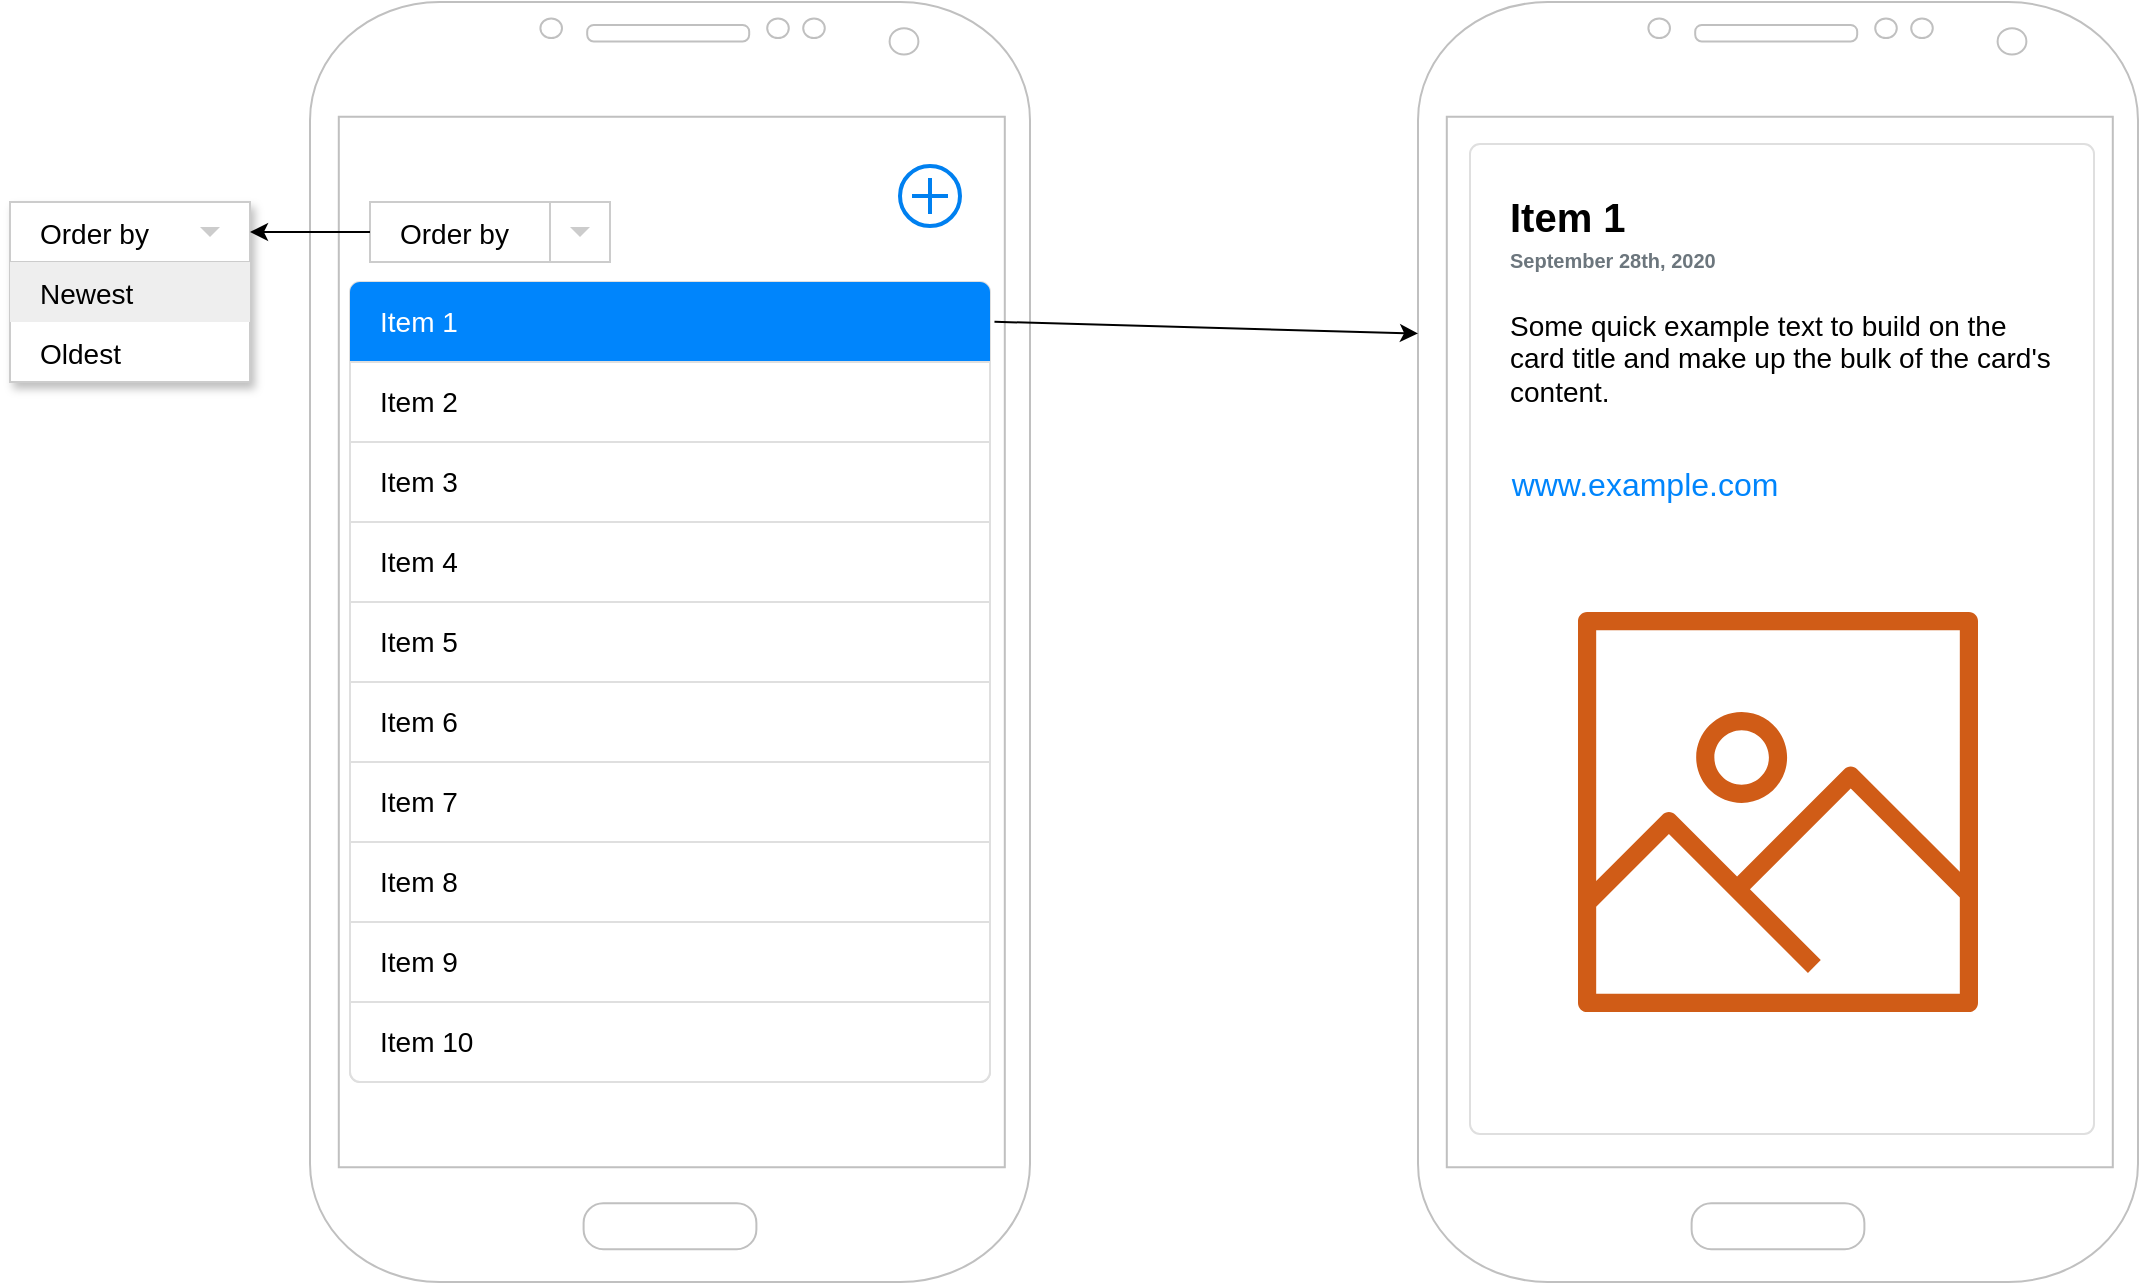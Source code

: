 <mxfile version="13.6.0" type="device"><diagram name="Page-1" id="03018318-947c-dd8e-b7a3-06fadd420f32"><mxGraphModel dx="2321" dy="682" grid="0" gridSize="10" guides="1" tooltips="1" connect="1" arrows="1" fold="1" page="1" pageScale="1" pageWidth="1100" pageHeight="850" background="#ffffff" math="0" shadow="0"><root><mxCell id="0"/><mxCell id="1" parent="0"/><mxCell id="3rKy2OigLEBBRfB04aIU-45" value="" style="dashed=0;align=center;fontSize=12;shape=rect;fillColor=#ffffff;strokeColor=#cccccc;shadow=1;" vertex="1" parent="1"><mxGeometry x="-80" y="120" width="120" height="90" as="geometry"/></mxCell><mxCell id="3rKy2OigLEBBRfB04aIU-46" value="Order by" style="shape=rect;fontColor=#000000;verticalAlign=middle;spacingLeft=13;fontSize=14;strokeColor=#cccccc;align=left;resizeWidth=1;" vertex="1" parent="3rKy2OigLEBBRfB04aIU-45"><mxGeometry width="120" height="30" relative="1" as="geometry"/></mxCell><mxCell id="3rKy2OigLEBBRfB04aIU-47" value="" style="dashed=0;html=1;shape=mxgraph.gmdl.triangle;fillColor=#cccccc;strokeColor=none;" vertex="1" parent="3rKy2OigLEBBRfB04aIU-46"><mxGeometry x="1" y="0.5" width="10" height="5" relative="1" as="geometry"><mxPoint x="-25" y="-2.5" as="offset"/></mxGeometry></mxCell><mxCell id="3rKy2OigLEBBRfB04aIU-48" value="Newest" style="shape=rect;align=left;fontColor=#000000;verticalAlign=middle;spacingLeft=13;fontSize=14;fillColor=#eeeeee;strokeColor=none;resizeWidth=1;" vertex="1" parent="3rKy2OigLEBBRfB04aIU-45"><mxGeometry width="120" height="30" relative="1" as="geometry"><mxPoint y="30" as="offset"/></mxGeometry></mxCell><mxCell id="3rKy2OigLEBBRfB04aIU-49" value="Oldest" style="text;fontColor=#000000;verticalAlign=middle;spacingLeft=13;fontSize=14;resizeWidth=1;" vertex="1" parent="3rKy2OigLEBBRfB04aIU-45"><mxGeometry width="120" height="30" relative="1" as="geometry"><mxPoint y="60" as="offset"/></mxGeometry></mxCell><mxCell id="3rKy2OigLEBBRfB04aIU-120" value="" style="group" vertex="1" connectable="0" parent="1"><mxGeometry x="70" y="20" width="360" height="640" as="geometry"/></mxCell><mxCell id="3rKy2OigLEBBRfB04aIU-1" value="" style="verticalLabelPosition=bottom;verticalAlign=top;html=1;shadow=0;dashed=0;strokeWidth=1;shape=mxgraph.android.phone2;strokeColor=#c0c0c0;" vertex="1" parent="3rKy2OigLEBBRfB04aIU-120"><mxGeometry width="360" height="640" as="geometry"/></mxCell><mxCell id="3rKy2OigLEBBRfB04aIU-12" value="" style="html=1;shadow=0;dashed=0;shape=mxgraph.bootstrap.rrect;rSize=5;strokeColor=#DFDFDF;html=1;whiteSpace=wrap;fillColor=#FFFFFF;fontColor=#000000;" vertex="1" parent="3rKy2OigLEBBRfB04aIU-120"><mxGeometry x="20" y="140" width="320.0" height="400" as="geometry"/></mxCell><mxCell id="3rKy2OigLEBBRfB04aIU-13" value="Item 1" style="html=1;shadow=0;dashed=0;shape=mxgraph.bootstrap.topButton;rSize=5;strokeColor=none;fillColor=#0085FC;fontColor=#ffffff;perimeter=none;whiteSpace=wrap;resizeWidth=1;align=left;spacing=15;fontSize=14;flipH=0;" vertex="1" parent="3rKy2OigLEBBRfB04aIU-12"><mxGeometry width="320.0" height="40" relative="1" as="geometry"/></mxCell><mxCell id="3rKy2OigLEBBRfB04aIU-14" value="Item 2" style="strokeColor=inherit;fillColor=inherit;gradientColor=inherit;fontColor=inherit;html=1;shadow=0;dashed=0;perimeter=none;whiteSpace=wrap;resizeWidth=1;align=left;spacing=15;fontSize=14;" vertex="1" parent="3rKy2OigLEBBRfB04aIU-12"><mxGeometry width="320.0" height="40" relative="1" as="geometry"><mxPoint y="40" as="offset"/></mxGeometry></mxCell><mxCell id="3rKy2OigLEBBRfB04aIU-15" value="Item 3" style="strokeColor=inherit;fillColor=inherit;gradientColor=inherit;fontColor=inherit;html=1;shadow=0;dashed=0;perimeter=none;whiteSpace=wrap;resizeWidth=1;align=left;spacing=15;fontSize=14;" vertex="1" parent="3rKy2OigLEBBRfB04aIU-12"><mxGeometry width="320.0" height="40" relative="1" as="geometry"><mxPoint y="80" as="offset"/></mxGeometry></mxCell><mxCell id="3rKy2OigLEBBRfB04aIU-16" value="Item 10" style="strokeColor=inherit;fillColor=inherit;gradientColor=inherit;fontColor=inherit;html=1;shadow=0;dashed=0;shape=mxgraph.bootstrap.bottomButton;rSize=5;perimeter=none;whiteSpace=wrap;resizeWidth=1;resizeHeight=0;align=left;spacing=15;fontSize=14;" vertex="1" parent="3rKy2OigLEBBRfB04aIU-12"><mxGeometry y="1" width="320.0" height="40" relative="1" as="geometry"><mxPoint y="-40" as="offset"/></mxGeometry></mxCell><mxCell id="3rKy2OigLEBBRfB04aIU-32" value="Item 4" style="strokeColor=inherit;fillColor=inherit;gradientColor=inherit;fontColor=inherit;html=1;shadow=0;dashed=0;perimeter=none;whiteSpace=wrap;resizeWidth=1;align=left;spacing=15;fontSize=14;" vertex="1" parent="3rKy2OigLEBBRfB04aIU-12"><mxGeometry y="120" width="320.0" height="40" as="geometry"/></mxCell><mxCell id="3rKy2OigLEBBRfB04aIU-33" value="Item 5" style="strokeColor=inherit;fillColor=inherit;gradientColor=inherit;fontColor=inherit;html=1;shadow=0;dashed=0;perimeter=none;whiteSpace=wrap;resizeWidth=1;align=left;spacing=15;fontSize=14;" vertex="1" parent="3rKy2OigLEBBRfB04aIU-12"><mxGeometry y="160" width="320.0" height="40" as="geometry"/></mxCell><mxCell id="3rKy2OigLEBBRfB04aIU-34" value="Item 6" style="strokeColor=inherit;fillColor=inherit;gradientColor=inherit;fontColor=inherit;html=1;shadow=0;dashed=0;perimeter=none;whiteSpace=wrap;resizeWidth=1;align=left;spacing=15;fontSize=14;" vertex="1" parent="3rKy2OigLEBBRfB04aIU-12"><mxGeometry y="200" width="320.0" height="40" as="geometry"/></mxCell><mxCell id="3rKy2OigLEBBRfB04aIU-35" value="Item 7" style="strokeColor=inherit;fillColor=inherit;gradientColor=inherit;fontColor=inherit;html=1;shadow=0;dashed=0;perimeter=none;whiteSpace=wrap;resizeWidth=1;align=left;spacing=15;fontSize=14;" vertex="1" parent="3rKy2OigLEBBRfB04aIU-12"><mxGeometry y="240" width="320.0" height="40" as="geometry"/></mxCell><mxCell id="3rKy2OigLEBBRfB04aIU-36" value="Item 8" style="strokeColor=inherit;fillColor=inherit;gradientColor=inherit;fontColor=inherit;html=1;shadow=0;dashed=0;perimeter=none;whiteSpace=wrap;resizeWidth=1;align=left;spacing=15;fontSize=14;" vertex="1" parent="3rKy2OigLEBBRfB04aIU-12"><mxGeometry y="280" width="320.0" height="40" as="geometry"/></mxCell><mxCell id="3rKy2OigLEBBRfB04aIU-37" value="Item 9" style="strokeColor=inherit;fillColor=inherit;gradientColor=inherit;fontColor=inherit;html=1;shadow=0;dashed=0;perimeter=none;whiteSpace=wrap;resizeWidth=1;align=left;spacing=15;fontSize=14;" vertex="1" parent="3rKy2OigLEBBRfB04aIU-12"><mxGeometry y="320" width="320.0" height="40" as="geometry"/></mxCell><mxCell id="3rKy2OigLEBBRfB04aIU-40" value="" style="dashed=0;align=left;fontSize=12;shape=rect;fillColor=#ffffff;strokeColor=#cccccc;" vertex="1" parent="3rKy2OigLEBBRfB04aIU-120"><mxGeometry x="30" y="100" width="120" height="30" as="geometry"/></mxCell><mxCell id="3rKy2OigLEBBRfB04aIU-41" value="Order by" style="text;fontColor=#000000;verticalAlign=middle;spacingLeft=13;fontSize=14;align=left;" vertex="1" parent="3rKy2OigLEBBRfB04aIU-40"><mxGeometry width="120" height="30" as="geometry"/></mxCell><mxCell id="3rKy2OigLEBBRfB04aIU-42" value="" style="shape=rect;fillColor=none;strokeColor=#cccccc;resizeHeight=1;" vertex="1" parent="3rKy2OigLEBBRfB04aIU-40"><mxGeometry x="1" width="30" height="30" relative="1" as="geometry"><mxPoint x="-30" as="offset"/></mxGeometry></mxCell><mxCell id="3rKy2OigLEBBRfB04aIU-43" value="" style="dashed=0;html=1;shape=mxgraph.gmdl.triangle;fillColor=#cccccc;strokeColor=none;" vertex="1" parent="3rKy2OigLEBBRfB04aIU-42"><mxGeometry x="0.5" y="0.5" width="10" height="5" relative="1" as="geometry"><mxPoint x="-5" y="-2.5" as="offset"/></mxGeometry></mxCell><mxCell id="3rKy2OigLEBBRfB04aIU-54" value="" style="html=1;verticalLabelPosition=bottom;align=center;labelBackgroundColor=#ffffff;verticalAlign=top;strokeWidth=2;strokeColor=#0080F0;shadow=0;dashed=0;shape=mxgraph.ios7.icons.add;" vertex="1" parent="3rKy2OigLEBBRfB04aIU-120"><mxGeometry x="295" y="82" width="30" height="30" as="geometry"/></mxCell><mxCell id="3rKy2OigLEBBRfB04aIU-121" value="" style="group" vertex="1" connectable="0" parent="1"><mxGeometry x="624" y="20" width="360" height="640" as="geometry"/></mxCell><mxCell id="3rKy2OigLEBBRfB04aIU-55" value="" style="verticalLabelPosition=bottom;verticalAlign=top;html=1;shadow=0;dashed=0;strokeWidth=1;shape=mxgraph.android.phone2;strokeColor=#c0c0c0;" vertex="1" parent="3rKy2OigLEBBRfB04aIU-121"><mxGeometry width="360" height="640" as="geometry"/></mxCell><mxCell id="3rKy2OigLEBBRfB04aIU-113" value="&lt;b&gt;&lt;font&gt;&lt;span style=&quot;font-size: 20px&quot;&gt;Item 1&lt;/span&gt;&lt;br style=&quot;font-size: 10px&quot;&gt;&lt;font style=&quot;color: rgb(108 , 118 , 125) ; font-size: 10px&quot;&gt;September 28th, 2020&lt;/font&gt;&lt;br&gt;&lt;/font&gt;&lt;/b&gt;&lt;br style=&quot;font-size: 14px&quot;&gt;Some quick example text to build on the card title and make up the bulk of the card's content." style="html=1;shadow=0;dashed=0;shape=mxgraph.bootstrap.rrect;rSize=5;strokeColor=#DFDFDF;html=1;whiteSpace=wrap;fillColor=#ffffff;fontColor=#000000;verticalAlign=top;align=left;spacing=20;fontSize=14;" vertex="1" parent="3rKy2OigLEBBRfB04aIU-121"><mxGeometry x="26" y="71" width="312" height="495" as="geometry"/></mxCell><mxCell id="3rKy2OigLEBBRfB04aIU-117" value="" style="outlineConnect=0;fontColor=#232F3E;gradientColor=none;fillColor=#D05C17;strokeColor=none;dashed=0;verticalLabelPosition=bottom;verticalAlign=top;align=center;html=1;fontSize=12;fontStyle=0;aspect=fixed;pointerEvents=1;shape=mxgraph.aws4.container_registry_image;" vertex="1" parent="3rKy2OigLEBBRfB04aIU-121"><mxGeometry x="80" y="305" width="200" height="200" as="geometry"/></mxCell><mxCell id="3rKy2OigLEBBRfB04aIU-118" value="www.example.com" style="html=1;shadow=0;dashed=0;shape=mxgraph.bootstrap.rrect;rSize=5;strokeColor=none;strokeWidth=1;fillColor=none;fontColor=#0085FC;whiteSpace=wrap;align=center;verticalAlign=middle;spacingLeft=0;fontStyle=0;fontSize=16;spacing=5;" vertex="1" parent="3rKy2OigLEBBRfB04aIU-121"><mxGeometry x="45" y="221" width="137" height="40" as="geometry"/></mxCell><mxCell id="3rKy2OigLEBBRfB04aIU-119" value="" style="endArrow=classic;html=1;exitX=1.007;exitY=0.497;exitDx=0;exitDy=0;exitPerimeter=0;entryX=0;entryY=0.259;entryDx=0;entryDy=0;entryPerimeter=0;" edge="1" parent="1" source="3rKy2OigLEBBRfB04aIU-13" target="3rKy2OigLEBBRfB04aIU-55"><mxGeometry width="50" height="50" relative="1" as="geometry"><mxPoint x="581" y="373" as="sourcePoint"/><mxPoint x="631" y="323" as="targetPoint"/></mxGeometry></mxCell><mxCell id="3rKy2OigLEBBRfB04aIU-53" value="" style="endArrow=classic;html=1;entryX=1;entryY=0.5;entryDx=0;entryDy=0;exitX=0;exitY=0.5;exitDx=0;exitDy=0;" edge="1" parent="1" source="3rKy2OigLEBBRfB04aIU-41" target="3rKy2OigLEBBRfB04aIU-46"><mxGeometry width="50" height="50" relative="1" as="geometry"><mxPoint x="100" y="135" as="sourcePoint"/><mxPoint x="390" y="200" as="targetPoint"/></mxGeometry></mxCell></root></mxGraphModel></diagram></mxfile>
